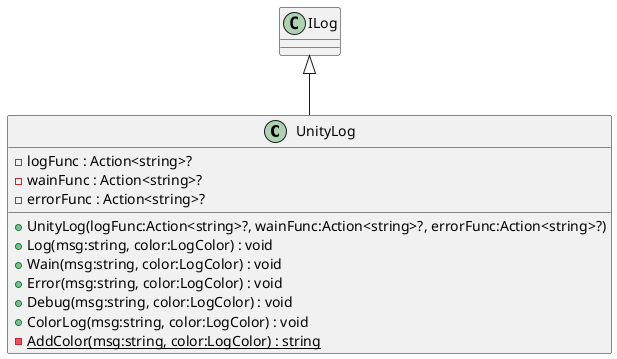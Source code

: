 @startuml
class UnityLog {
    - logFunc : Action<string>?
    - wainFunc : Action<string>?
    - errorFunc : Action<string>?
    + UnityLog(logFunc:Action<string>?, wainFunc:Action<string>?, errorFunc:Action<string>?)
    + Log(msg:string, color:LogColor) : void
    + Wain(msg:string, color:LogColor) : void
    + Error(msg:string, color:LogColor) : void
    + Debug(msg:string, color:LogColor) : void
    + ColorLog(msg:string, color:LogColor) : void
    - {static} AddColor(msg:string, color:LogColor) : string
}
ILog <|-- UnityLog
@enduml
